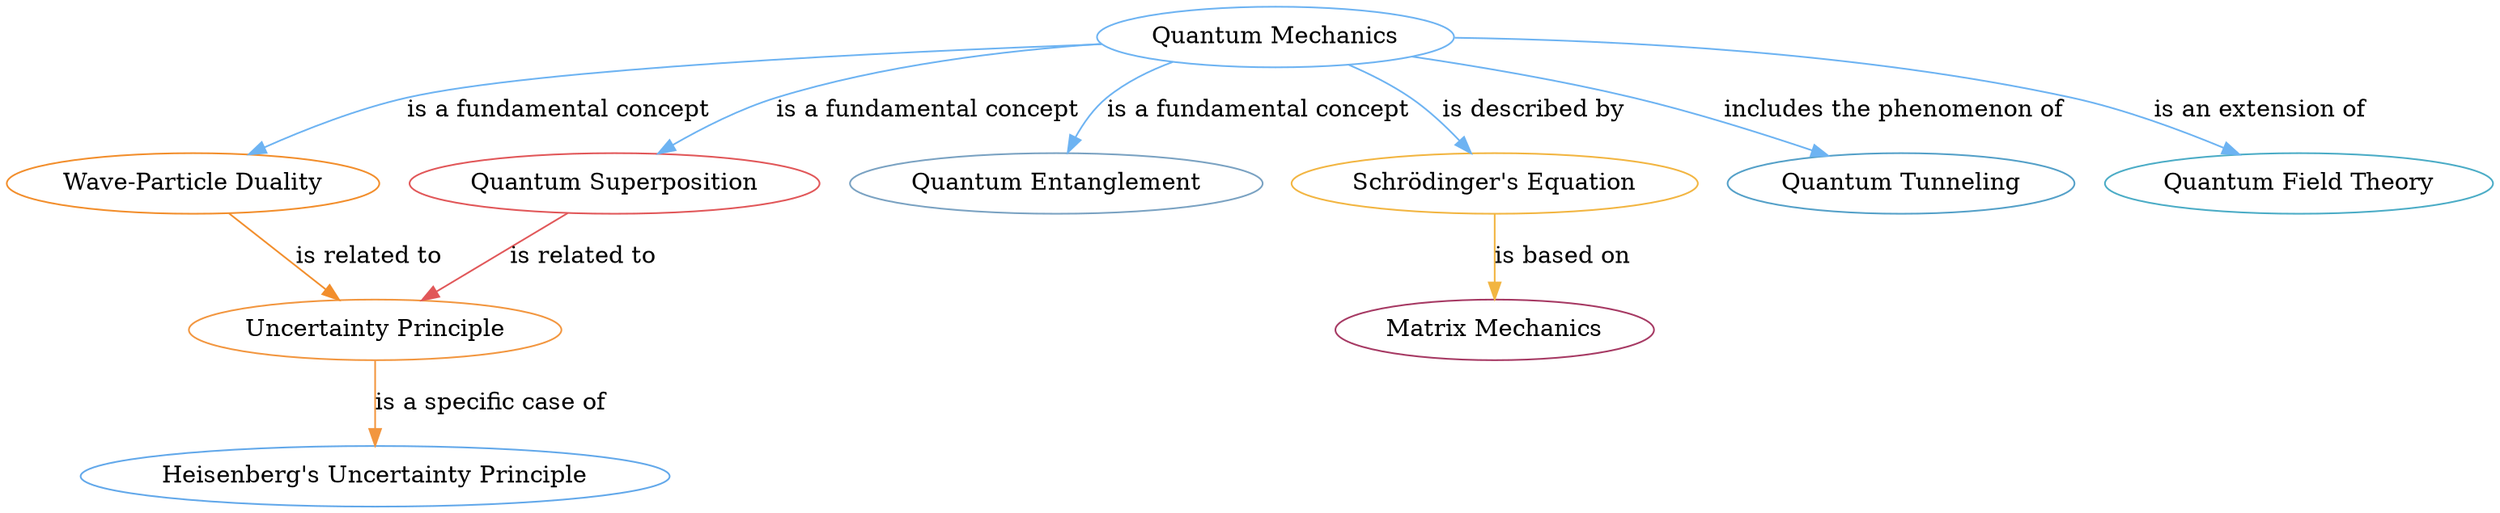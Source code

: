 // Knowledge Graph
digraph {
	0 [label="Quantum Mechanics" color="#6db3f2"]
	1 [label="Wave-Particle Duality" color="#f28e2c"]
	2 [label="Quantum Superposition" color="#e15759"]
	3 [label="Quantum Entanglement" color="#7aa2c2"]
	4 [label="Schrödinger's Equation" color="#f2b541"]
	5 [label="Quantum Tunneling" color="#54a0c8"]
	6 [label="Quantum Field Theory" color="#4bacc6"]
	7 [label="Uncertainty Principle" color="#f2963f"]
	8 [label="Matrix Mechanics" color="#a63963"]
	9 [label="Heisenberg's Uncertainty Principle" color="#62a8ea"]
	0 -> 1 [label="is a fundamental concept" color="#6db3f2"]
	0 -> 2 [label="is a fundamental concept" color="#6db3f2"]
	0 -> 3 [label="is a fundamental concept" color="#6db3f2"]
	0 -> 4 [label="is described by" color="#6db3f2"]
	0 -> 5 [label="includes the phenomenon of" color="#6db3f2"]
	0 -> 6 [label="is an extension of" color="#6db3f2"]
	1 -> 7 [label="is related to" color="#f28e2c"]
	2 -> 7 [label="is related to" color="#e15759"]
	4 -> 8 [label="is based on" color="#f2b541"]
	7 -> 9 [label="is a specific case of" color="#f2963f"]
}
